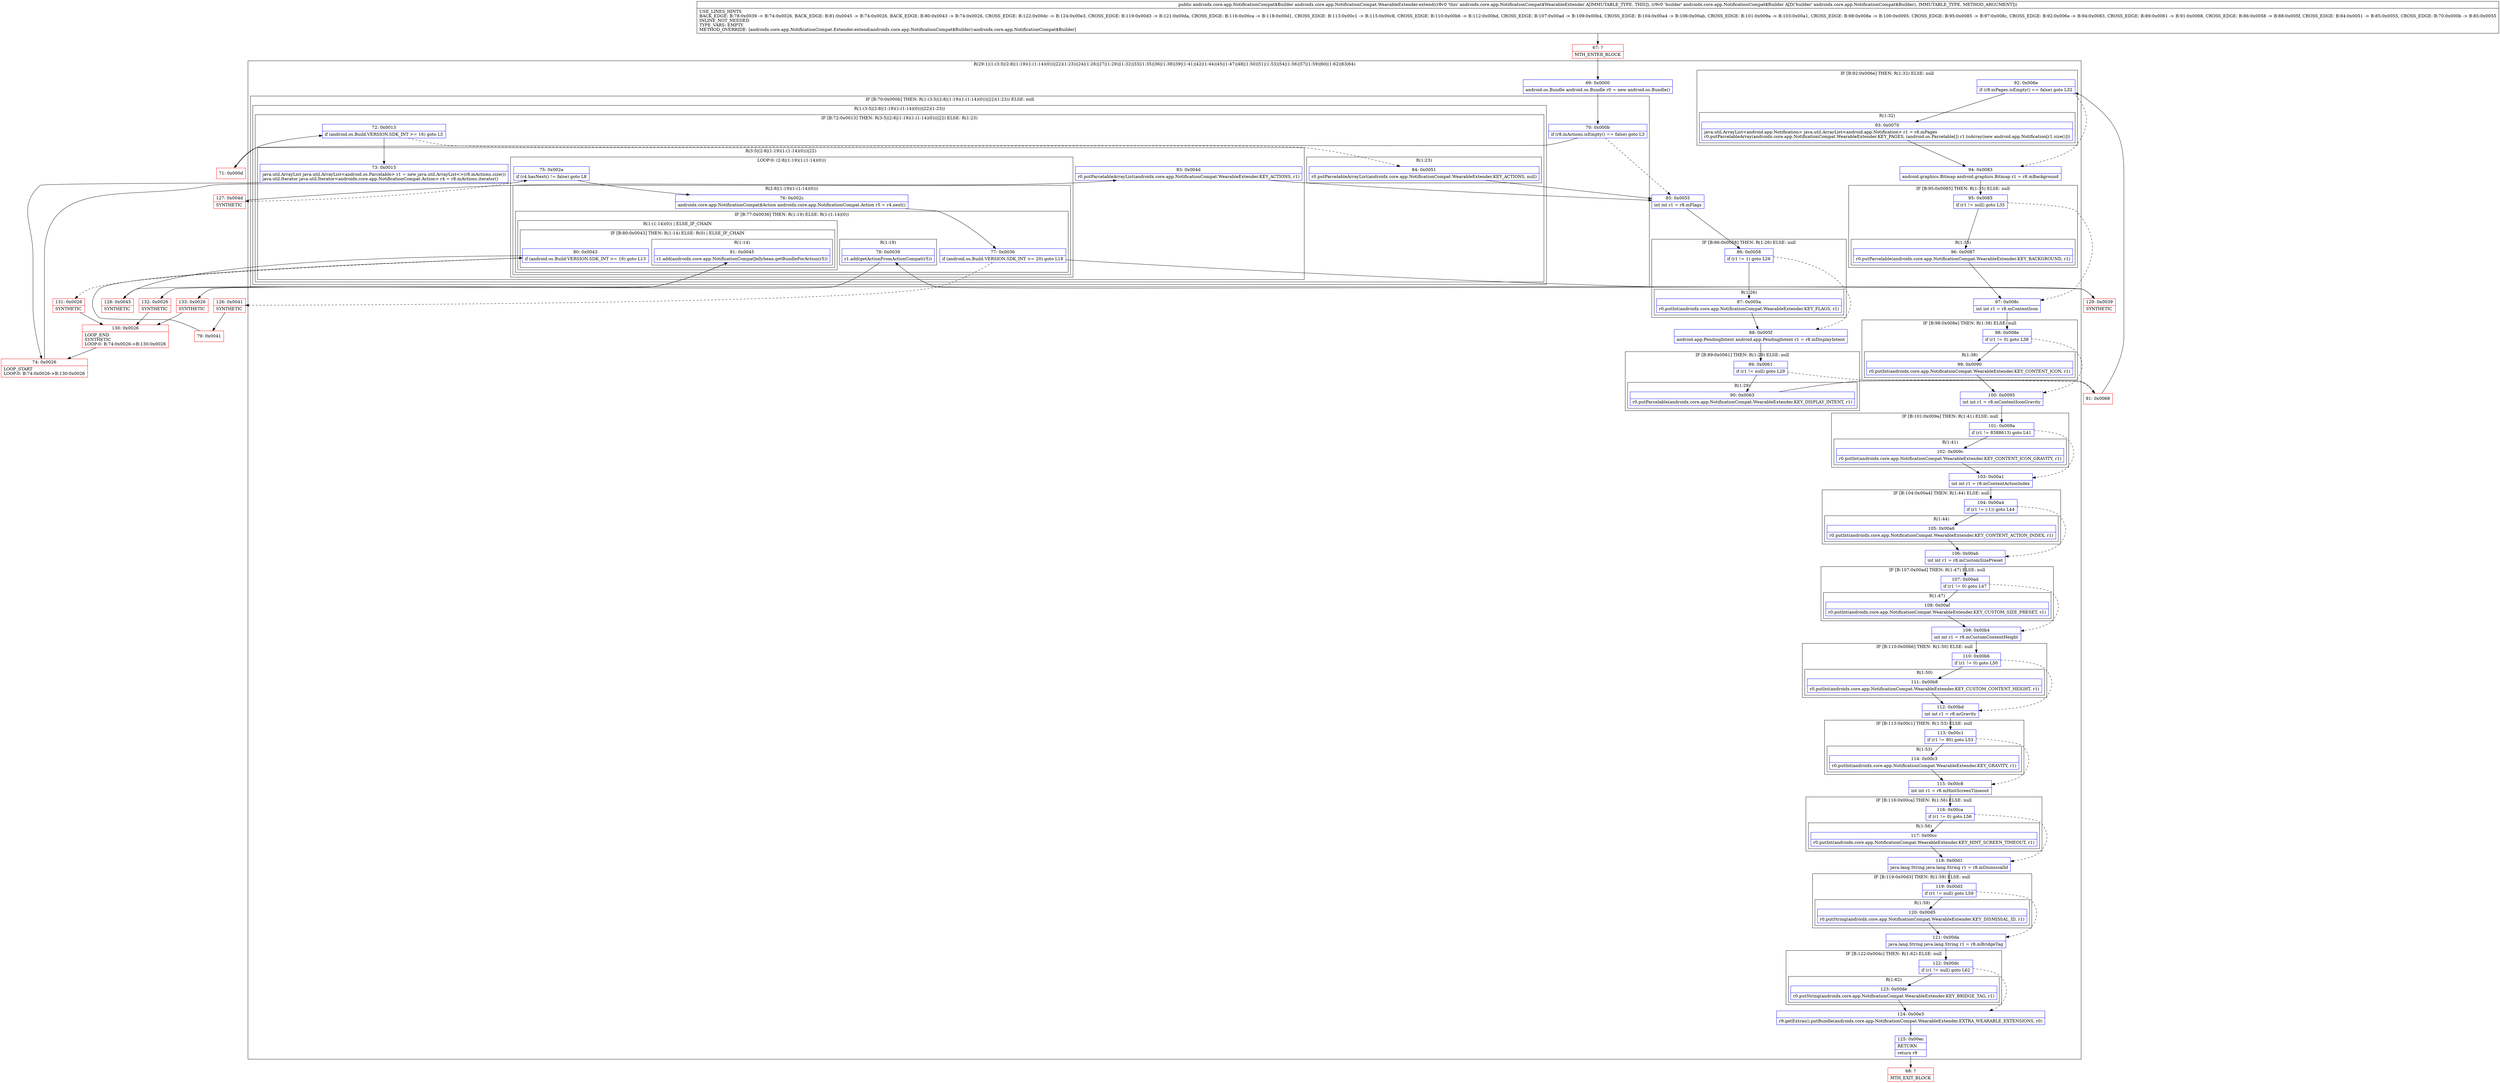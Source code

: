 digraph "CFG forandroidx.core.app.NotificationCompat.WearableExtender.extend(Landroidx\/core\/app\/NotificationCompat$Builder;)Landroidx\/core\/app\/NotificationCompat$Builder;" {
subgraph cluster_Region_1482154487 {
label = "R(29:1|(1:(3:5|(2:8|(1:19)(1:(1:14)(0)))|22)(1:23))|24|(1:26)|27|(1:29)|(1:32)|33|(1:35)|36|(1:38)|39|(1:41)|42|(1:44)|45|(1:47)|48|(1:50)|51|(1:53)|54|(1:56)|57|(1:59)|60|(1:62)|63|64)";
node [shape=record,color=blue];
Node_69 [shape=record,label="{69\:\ 0x0000|android.os.Bundle android.os.Bundle r0 = new android.os.Bundle()\l}"];
subgraph cluster_IfRegion_1176732008 {
label = "IF [B:70:0x000b] THEN: R(1:(3:5|(2:8|(1:19)(1:(1:14)(0)))|22)(1:23)) ELSE: null";
node [shape=record,color=blue];
Node_70 [shape=record,label="{70\:\ 0x000b|if (r8.mActions.isEmpty() == false) goto L3\l}"];
subgraph cluster_Region_554149877 {
label = "R(1:(3:5|(2:8|(1:19)(1:(1:14)(0)))|22)(1:23))";
node [shape=record,color=blue];
subgraph cluster_IfRegion_1600753631 {
label = "IF [B:72:0x0013] THEN: R(3:5|(2:8|(1:19)(1:(1:14)(0)))|22) ELSE: R(1:23)";
node [shape=record,color=blue];
Node_72 [shape=record,label="{72\:\ 0x0013|if (android.os.Build.VERSION.SDK_INT \>= 16) goto L5\l}"];
subgraph cluster_Region_1160925104 {
label = "R(3:5|(2:8|(1:19)(1:(1:14)(0)))|22)";
node [shape=record,color=blue];
Node_73 [shape=record,label="{73\:\ 0x0015|java.util.ArrayList java.util.ArrayList\<android.os.Parcelable\> r1 = new java.util.ArrayList\<\>(r8.mActions.size())\ljava.util.Iterator java.util.Iterator\<androidx.core.app.NotificationCompat.Action\> r4 = r8.mActions.iterator()\l}"];
subgraph cluster_LoopRegion_829813821 {
label = "LOOP:0: (2:8|(1:19)(1:(1:14)(0)))";
node [shape=record,color=blue];
Node_75 [shape=record,label="{75\:\ 0x002a|if (r4.hasNext() != false) goto L8\l}"];
subgraph cluster_Region_131061205 {
label = "R(2:8|(1:19)(1:(1:14)(0)))";
node [shape=record,color=blue];
Node_76 [shape=record,label="{76\:\ 0x002c|androidx.core.app.NotificationCompat$Action androidx.core.app.NotificationCompat.Action r5 = r4.next()\l}"];
subgraph cluster_IfRegion_1519182169 {
label = "IF [B:77:0x0036] THEN: R(1:19) ELSE: R(1:(1:14)(0))";
node [shape=record,color=blue];
Node_77 [shape=record,label="{77\:\ 0x0036|if (android.os.Build.VERSION.SDK_INT \>= 20) goto L18\l}"];
subgraph cluster_Region_44958032 {
label = "R(1:19)";
node [shape=record,color=blue];
Node_78 [shape=record,label="{78\:\ 0x0039|r1.add(getActionFromActionCompat(r5))\l}"];
}
subgraph cluster_Region_8262561 {
label = "R(1:(1:14)(0)) | ELSE_IF_CHAIN\l";
node [shape=record,color=blue];
subgraph cluster_IfRegion_484058196 {
label = "IF [B:80:0x0043] THEN: R(1:14) ELSE: R(0) | ELSE_IF_CHAIN\l";
node [shape=record,color=blue];
Node_80 [shape=record,label="{80\:\ 0x0043|if (android.os.Build.VERSION.SDK_INT \>= 16) goto L13\l}"];
subgraph cluster_Region_485613540 {
label = "R(1:14)";
node [shape=record,color=blue];
Node_81 [shape=record,label="{81\:\ 0x0045|r1.add(androidx.core.app.NotificationCompatJellybean.getBundleForAction(r5))\l}"];
}
subgraph cluster_Region_257840999 {
label = "R(0)";
node [shape=record,color=blue];
}
}
}
}
}
}
Node_83 [shape=record,label="{83\:\ 0x004d|r0.putParcelableArrayList(androidx.core.app.NotificationCompat.WearableExtender.KEY_ACTIONS, r1)\l}"];
}
subgraph cluster_Region_715813112 {
label = "R(1:23)";
node [shape=record,color=blue];
Node_84 [shape=record,label="{84\:\ 0x0051|r0.putParcelableArrayList(androidx.core.app.NotificationCompat.WearableExtender.KEY_ACTIONS, null)\l}"];
}
}
}
}
Node_85 [shape=record,label="{85\:\ 0x0055|int int r1 = r8.mFlags\l}"];
subgraph cluster_IfRegion_165049277 {
label = "IF [B:86:0x0058] THEN: R(1:26) ELSE: null";
node [shape=record,color=blue];
Node_86 [shape=record,label="{86\:\ 0x0058|if (r1 != 1) goto L26\l}"];
subgraph cluster_Region_1022609637 {
label = "R(1:26)";
node [shape=record,color=blue];
Node_87 [shape=record,label="{87\:\ 0x005a|r0.putInt(androidx.core.app.NotificationCompat.WearableExtender.KEY_FLAGS, r1)\l}"];
}
}
Node_88 [shape=record,label="{88\:\ 0x005f|android.app.PendingIntent android.app.PendingIntent r1 = r8.mDisplayIntent\l}"];
subgraph cluster_IfRegion_709782951 {
label = "IF [B:89:0x0061] THEN: R(1:29) ELSE: null";
node [shape=record,color=blue];
Node_89 [shape=record,label="{89\:\ 0x0061|if (r1 != null) goto L29\l}"];
subgraph cluster_Region_1531764437 {
label = "R(1:29)";
node [shape=record,color=blue];
Node_90 [shape=record,label="{90\:\ 0x0063|r0.putParcelable(androidx.core.app.NotificationCompat.WearableExtender.KEY_DISPLAY_INTENT, r1)\l}"];
}
}
subgraph cluster_IfRegion_845543932 {
label = "IF [B:92:0x006e] THEN: R(1:32) ELSE: null";
node [shape=record,color=blue];
Node_92 [shape=record,label="{92\:\ 0x006e|if (r8.mPages.isEmpty() == false) goto L32\l}"];
subgraph cluster_Region_206853571 {
label = "R(1:32)";
node [shape=record,color=blue];
Node_93 [shape=record,label="{93\:\ 0x0070|java.util.ArrayList\<android.app.Notification\> java.util.ArrayList\<android.app.Notification\> r1 = r8.mPages\lr0.putParcelableArray(androidx.core.app.NotificationCompat.WearableExtender.KEY_PAGES, (android.os.Parcelable[]) r1.toArray(new android.app.Notification[r1.size()]))\l}"];
}
}
Node_94 [shape=record,label="{94\:\ 0x0083|android.graphics.Bitmap android.graphics.Bitmap r1 = r8.mBackground\l}"];
subgraph cluster_IfRegion_582483450 {
label = "IF [B:95:0x0085] THEN: R(1:35) ELSE: null";
node [shape=record,color=blue];
Node_95 [shape=record,label="{95\:\ 0x0085|if (r1 != null) goto L35\l}"];
subgraph cluster_Region_1971374337 {
label = "R(1:35)";
node [shape=record,color=blue];
Node_96 [shape=record,label="{96\:\ 0x0087|r0.putParcelable(androidx.core.app.NotificationCompat.WearableExtender.KEY_BACKGROUND, r1)\l}"];
}
}
Node_97 [shape=record,label="{97\:\ 0x008c|int int r1 = r8.mContentIcon\l}"];
subgraph cluster_IfRegion_1813193350 {
label = "IF [B:98:0x008e] THEN: R(1:38) ELSE: null";
node [shape=record,color=blue];
Node_98 [shape=record,label="{98\:\ 0x008e|if (r1 != 0) goto L38\l}"];
subgraph cluster_Region_1461093300 {
label = "R(1:38)";
node [shape=record,color=blue];
Node_99 [shape=record,label="{99\:\ 0x0090|r0.putInt(androidx.core.app.NotificationCompat.WearableExtender.KEY_CONTENT_ICON, r1)\l}"];
}
}
Node_100 [shape=record,label="{100\:\ 0x0095|int int r1 = r8.mContentIconGravity\l}"];
subgraph cluster_IfRegion_1457712930 {
label = "IF [B:101:0x009a] THEN: R(1:41) ELSE: null";
node [shape=record,color=blue];
Node_101 [shape=record,label="{101\:\ 0x009a|if (r1 != 8388613) goto L41\l}"];
subgraph cluster_Region_1787909621 {
label = "R(1:41)";
node [shape=record,color=blue];
Node_102 [shape=record,label="{102\:\ 0x009c|r0.putInt(androidx.core.app.NotificationCompat.WearableExtender.KEY_CONTENT_ICON_GRAVITY, r1)\l}"];
}
}
Node_103 [shape=record,label="{103\:\ 0x00a1|int int r1 = r8.mContentActionIndex\l}"];
subgraph cluster_IfRegion_261657356 {
label = "IF [B:104:0x00a4] THEN: R(1:44) ELSE: null";
node [shape=record,color=blue];
Node_104 [shape=record,label="{104\:\ 0x00a4|if (r1 != (\-1)) goto L44\l}"];
subgraph cluster_Region_1153826601 {
label = "R(1:44)";
node [shape=record,color=blue];
Node_105 [shape=record,label="{105\:\ 0x00a6|r0.putInt(androidx.core.app.NotificationCompat.WearableExtender.KEY_CONTENT_ACTION_INDEX, r1)\l}"];
}
}
Node_106 [shape=record,label="{106\:\ 0x00ab|int int r1 = r8.mCustomSizePreset\l}"];
subgraph cluster_IfRegion_308143912 {
label = "IF [B:107:0x00ad] THEN: R(1:47) ELSE: null";
node [shape=record,color=blue];
Node_107 [shape=record,label="{107\:\ 0x00ad|if (r1 != 0) goto L47\l}"];
subgraph cluster_Region_939458161 {
label = "R(1:47)";
node [shape=record,color=blue];
Node_108 [shape=record,label="{108\:\ 0x00af|r0.putInt(androidx.core.app.NotificationCompat.WearableExtender.KEY_CUSTOM_SIZE_PRESET, r1)\l}"];
}
}
Node_109 [shape=record,label="{109\:\ 0x00b4|int int r1 = r8.mCustomContentHeight\l}"];
subgraph cluster_IfRegion_1731191031 {
label = "IF [B:110:0x00b6] THEN: R(1:50) ELSE: null";
node [shape=record,color=blue];
Node_110 [shape=record,label="{110\:\ 0x00b6|if (r1 != 0) goto L50\l}"];
subgraph cluster_Region_1419165721 {
label = "R(1:50)";
node [shape=record,color=blue];
Node_111 [shape=record,label="{111\:\ 0x00b8|r0.putInt(androidx.core.app.NotificationCompat.WearableExtender.KEY_CUSTOM_CONTENT_HEIGHT, r1)\l}"];
}
}
Node_112 [shape=record,label="{112\:\ 0x00bd|int int r1 = r8.mGravity\l}"];
subgraph cluster_IfRegion_653629647 {
label = "IF [B:113:0x00c1] THEN: R(1:53) ELSE: null";
node [shape=record,color=blue];
Node_113 [shape=record,label="{113\:\ 0x00c1|if (r1 != 80) goto L53\l}"];
subgraph cluster_Region_885528963 {
label = "R(1:53)";
node [shape=record,color=blue];
Node_114 [shape=record,label="{114\:\ 0x00c3|r0.putInt(androidx.core.app.NotificationCompat.WearableExtender.KEY_GRAVITY, r1)\l}"];
}
}
Node_115 [shape=record,label="{115\:\ 0x00c8|int int r1 = r8.mHintScreenTimeout\l}"];
subgraph cluster_IfRegion_1832812526 {
label = "IF [B:116:0x00ca] THEN: R(1:56) ELSE: null";
node [shape=record,color=blue];
Node_116 [shape=record,label="{116\:\ 0x00ca|if (r1 != 0) goto L56\l}"];
subgraph cluster_Region_1604289668 {
label = "R(1:56)";
node [shape=record,color=blue];
Node_117 [shape=record,label="{117\:\ 0x00cc|r0.putInt(androidx.core.app.NotificationCompat.WearableExtender.KEY_HINT_SCREEN_TIMEOUT, r1)\l}"];
}
}
Node_118 [shape=record,label="{118\:\ 0x00d1|java.lang.String java.lang.String r1 = r8.mDismissalId\l}"];
subgraph cluster_IfRegion_271036870 {
label = "IF [B:119:0x00d3] THEN: R(1:59) ELSE: null";
node [shape=record,color=blue];
Node_119 [shape=record,label="{119\:\ 0x00d3|if (r1 != null) goto L59\l}"];
subgraph cluster_Region_533914736 {
label = "R(1:59)";
node [shape=record,color=blue];
Node_120 [shape=record,label="{120\:\ 0x00d5|r0.putString(androidx.core.app.NotificationCompat.WearableExtender.KEY_DISMISSAL_ID, r1)\l}"];
}
}
Node_121 [shape=record,label="{121\:\ 0x00da|java.lang.String java.lang.String r1 = r8.mBridgeTag\l}"];
subgraph cluster_IfRegion_144163693 {
label = "IF [B:122:0x00dc] THEN: R(1:62) ELSE: null";
node [shape=record,color=blue];
Node_122 [shape=record,label="{122\:\ 0x00dc|if (r1 != null) goto L62\l}"];
subgraph cluster_Region_2099669403 {
label = "R(1:62)";
node [shape=record,color=blue];
Node_123 [shape=record,label="{123\:\ 0x00de|r0.putString(androidx.core.app.NotificationCompat.WearableExtender.KEY_BRIDGE_TAG, r1)\l}"];
}
}
Node_124 [shape=record,label="{124\:\ 0x00e3|r9.getExtras().putBundle(androidx.core.app.NotificationCompat.WearableExtender.EXTRA_WEARABLE_EXTENSIONS, r0)\l}"];
Node_125 [shape=record,label="{125\:\ 0x00ec|RETURN\l|return r9\l}"];
}
Node_67 [shape=record,color=red,label="{67\:\ ?|MTH_ENTER_BLOCK\l}"];
Node_71 [shape=record,color=red,label="{71\:\ 0x000d}"];
Node_74 [shape=record,color=red,label="{74\:\ 0x0026|LOOP_START\lLOOP:0: B:74:0x0026\-\>B:130:0x0026\l}"];
Node_126 [shape=record,color=red,label="{126\:\ 0x0041|SYNTHETIC\l}"];
Node_79 [shape=record,color=red,label="{79\:\ 0x0041}"];
Node_128 [shape=record,color=red,label="{128\:\ 0x0045|SYNTHETIC\l}"];
Node_132 [shape=record,color=red,label="{132\:\ 0x0026|SYNTHETIC\l}"];
Node_130 [shape=record,color=red,label="{130\:\ 0x0026|LOOP_END\lSYNTHETIC\lLOOP:0: B:74:0x0026\-\>B:130:0x0026\l}"];
Node_131 [shape=record,color=red,label="{131\:\ 0x0026|SYNTHETIC\l}"];
Node_129 [shape=record,color=red,label="{129\:\ 0x0039|SYNTHETIC\l}"];
Node_133 [shape=record,color=red,label="{133\:\ 0x0026|SYNTHETIC\l}"];
Node_127 [shape=record,color=red,label="{127\:\ 0x004d|SYNTHETIC\l}"];
Node_91 [shape=record,color=red,label="{91\:\ 0x0068}"];
Node_68 [shape=record,color=red,label="{68\:\ ?|MTH_EXIT_BLOCK\l}"];
MethodNode[shape=record,label="{public androidx.core.app.NotificationCompat$Builder androidx.core.app.NotificationCompat.WearableExtender.extend((r8v0 'this' androidx.core.app.NotificationCompat$WearableExtender A[IMMUTABLE_TYPE, THIS]), (r9v0 'builder' androidx.core.app.NotificationCompat$Builder A[D('builder' androidx.core.app.NotificationCompat$Builder), IMMUTABLE_TYPE, METHOD_ARGUMENT]))  | USE_LINES_HINTS\lBACK_EDGE: B:78:0x0039 \-\> B:74:0x0026, BACK_EDGE: B:81:0x0045 \-\> B:74:0x0026, BACK_EDGE: B:80:0x0043 \-\> B:74:0x0026, CROSS_EDGE: B:122:0x00dc \-\> B:124:0x00e3, CROSS_EDGE: B:119:0x00d3 \-\> B:121:0x00da, CROSS_EDGE: B:116:0x00ca \-\> B:118:0x00d1, CROSS_EDGE: B:113:0x00c1 \-\> B:115:0x00c8, CROSS_EDGE: B:110:0x00b6 \-\> B:112:0x00bd, CROSS_EDGE: B:107:0x00ad \-\> B:109:0x00b4, CROSS_EDGE: B:104:0x00a4 \-\> B:106:0x00ab, CROSS_EDGE: B:101:0x009a \-\> B:103:0x00a1, CROSS_EDGE: B:98:0x008e \-\> B:100:0x0095, CROSS_EDGE: B:95:0x0085 \-\> B:97:0x008c, CROSS_EDGE: B:92:0x006e \-\> B:94:0x0083, CROSS_EDGE: B:89:0x0061 \-\> B:91:0x0068, CROSS_EDGE: B:86:0x0058 \-\> B:88:0x005f, CROSS_EDGE: B:84:0x0051 \-\> B:85:0x0055, CROSS_EDGE: B:70:0x000b \-\> B:85:0x0055\lINLINE_NOT_NEEDED\lTYPE_VARS: EMPTY\lMETHOD_OVERRIDE: [androidx.core.app.NotificationCompat.Extender.extend(androidx.core.app.NotificationCompat$Builder):androidx.core.app.NotificationCompat$Builder]\l}"];
MethodNode -> Node_67;Node_69 -> Node_70;
Node_70 -> Node_71;
Node_70 -> Node_85[style=dashed];
Node_72 -> Node_73;
Node_72 -> Node_84[style=dashed];
Node_73 -> Node_74;
Node_75 -> Node_76;
Node_75 -> Node_127[style=dashed];
Node_76 -> Node_77;
Node_77 -> Node_126[style=dashed];
Node_77 -> Node_129;
Node_78 -> Node_133;
Node_80 -> Node_128;
Node_80 -> Node_131[style=dashed];
Node_81 -> Node_132;
Node_83 -> Node_85;
Node_84 -> Node_85;
Node_85 -> Node_86;
Node_86 -> Node_87;
Node_86 -> Node_88[style=dashed];
Node_87 -> Node_88;
Node_88 -> Node_89;
Node_89 -> Node_90;
Node_89 -> Node_91[style=dashed];
Node_90 -> Node_91;
Node_92 -> Node_93;
Node_92 -> Node_94[style=dashed];
Node_93 -> Node_94;
Node_94 -> Node_95;
Node_95 -> Node_96;
Node_95 -> Node_97[style=dashed];
Node_96 -> Node_97;
Node_97 -> Node_98;
Node_98 -> Node_99;
Node_98 -> Node_100[style=dashed];
Node_99 -> Node_100;
Node_100 -> Node_101;
Node_101 -> Node_102;
Node_101 -> Node_103[style=dashed];
Node_102 -> Node_103;
Node_103 -> Node_104;
Node_104 -> Node_105;
Node_104 -> Node_106[style=dashed];
Node_105 -> Node_106;
Node_106 -> Node_107;
Node_107 -> Node_108;
Node_107 -> Node_109[style=dashed];
Node_108 -> Node_109;
Node_109 -> Node_110;
Node_110 -> Node_111;
Node_110 -> Node_112[style=dashed];
Node_111 -> Node_112;
Node_112 -> Node_113;
Node_113 -> Node_114;
Node_113 -> Node_115[style=dashed];
Node_114 -> Node_115;
Node_115 -> Node_116;
Node_116 -> Node_117;
Node_116 -> Node_118[style=dashed];
Node_117 -> Node_118;
Node_118 -> Node_119;
Node_119 -> Node_120;
Node_119 -> Node_121[style=dashed];
Node_120 -> Node_121;
Node_121 -> Node_122;
Node_122 -> Node_123;
Node_122 -> Node_124[style=dashed];
Node_123 -> Node_124;
Node_124 -> Node_125;
Node_125 -> Node_68;
Node_67 -> Node_69;
Node_71 -> Node_72;
Node_74 -> Node_75;
Node_126 -> Node_79;
Node_79 -> Node_80;
Node_128 -> Node_81;
Node_132 -> Node_130;
Node_130 -> Node_74;
Node_131 -> Node_130;
Node_129 -> Node_78;
Node_133 -> Node_130;
Node_127 -> Node_83;
Node_91 -> Node_92;
}

